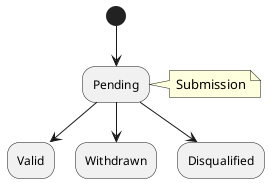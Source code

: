 @startuml
(*)--> Pending
note right
Submission
end note

Pending --> Valid
Pending --> Withdrawn
Pending --> Disqualified


@enduml